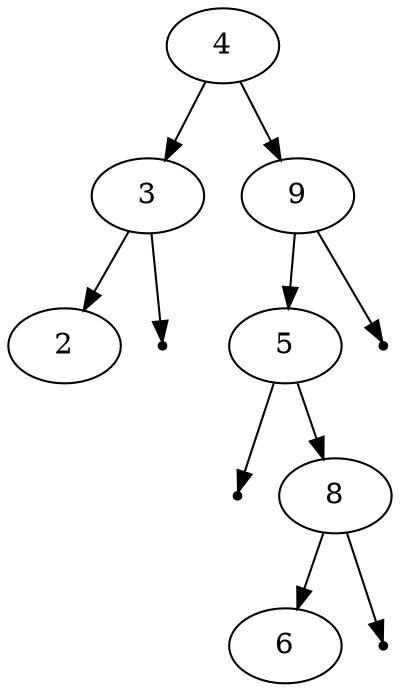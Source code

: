 digraph G{
	4;
	4 -> 3;
	3 -> 2;
	null593703139 [shape=point];
	3 -> null593703139;
	4 -> 9;
	9 -> 5;
	null751077736 [shape=point];
	5 -> null751077736;
	5 -> 8;
	8 -> 6;
	null227690229 [shape=point];
	8 -> null227690229;
	null610365992 [shape=point];
	9 -> null610365992;
}

